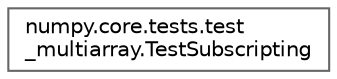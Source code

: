 digraph "Graphical Class Hierarchy"
{
 // LATEX_PDF_SIZE
  bgcolor="transparent";
  edge [fontname=Helvetica,fontsize=10,labelfontname=Helvetica,labelfontsize=10];
  node [fontname=Helvetica,fontsize=10,shape=box,height=0.2,width=0.4];
  rankdir="LR";
  Node0 [id="Node000000",label="numpy.core.tests.test\l_multiarray.TestSubscripting",height=0.2,width=0.4,color="grey40", fillcolor="white", style="filled",URL="$d9/d0f/classnumpy_1_1core_1_1tests_1_1test__multiarray_1_1TestSubscripting.html",tooltip=" "];
}
